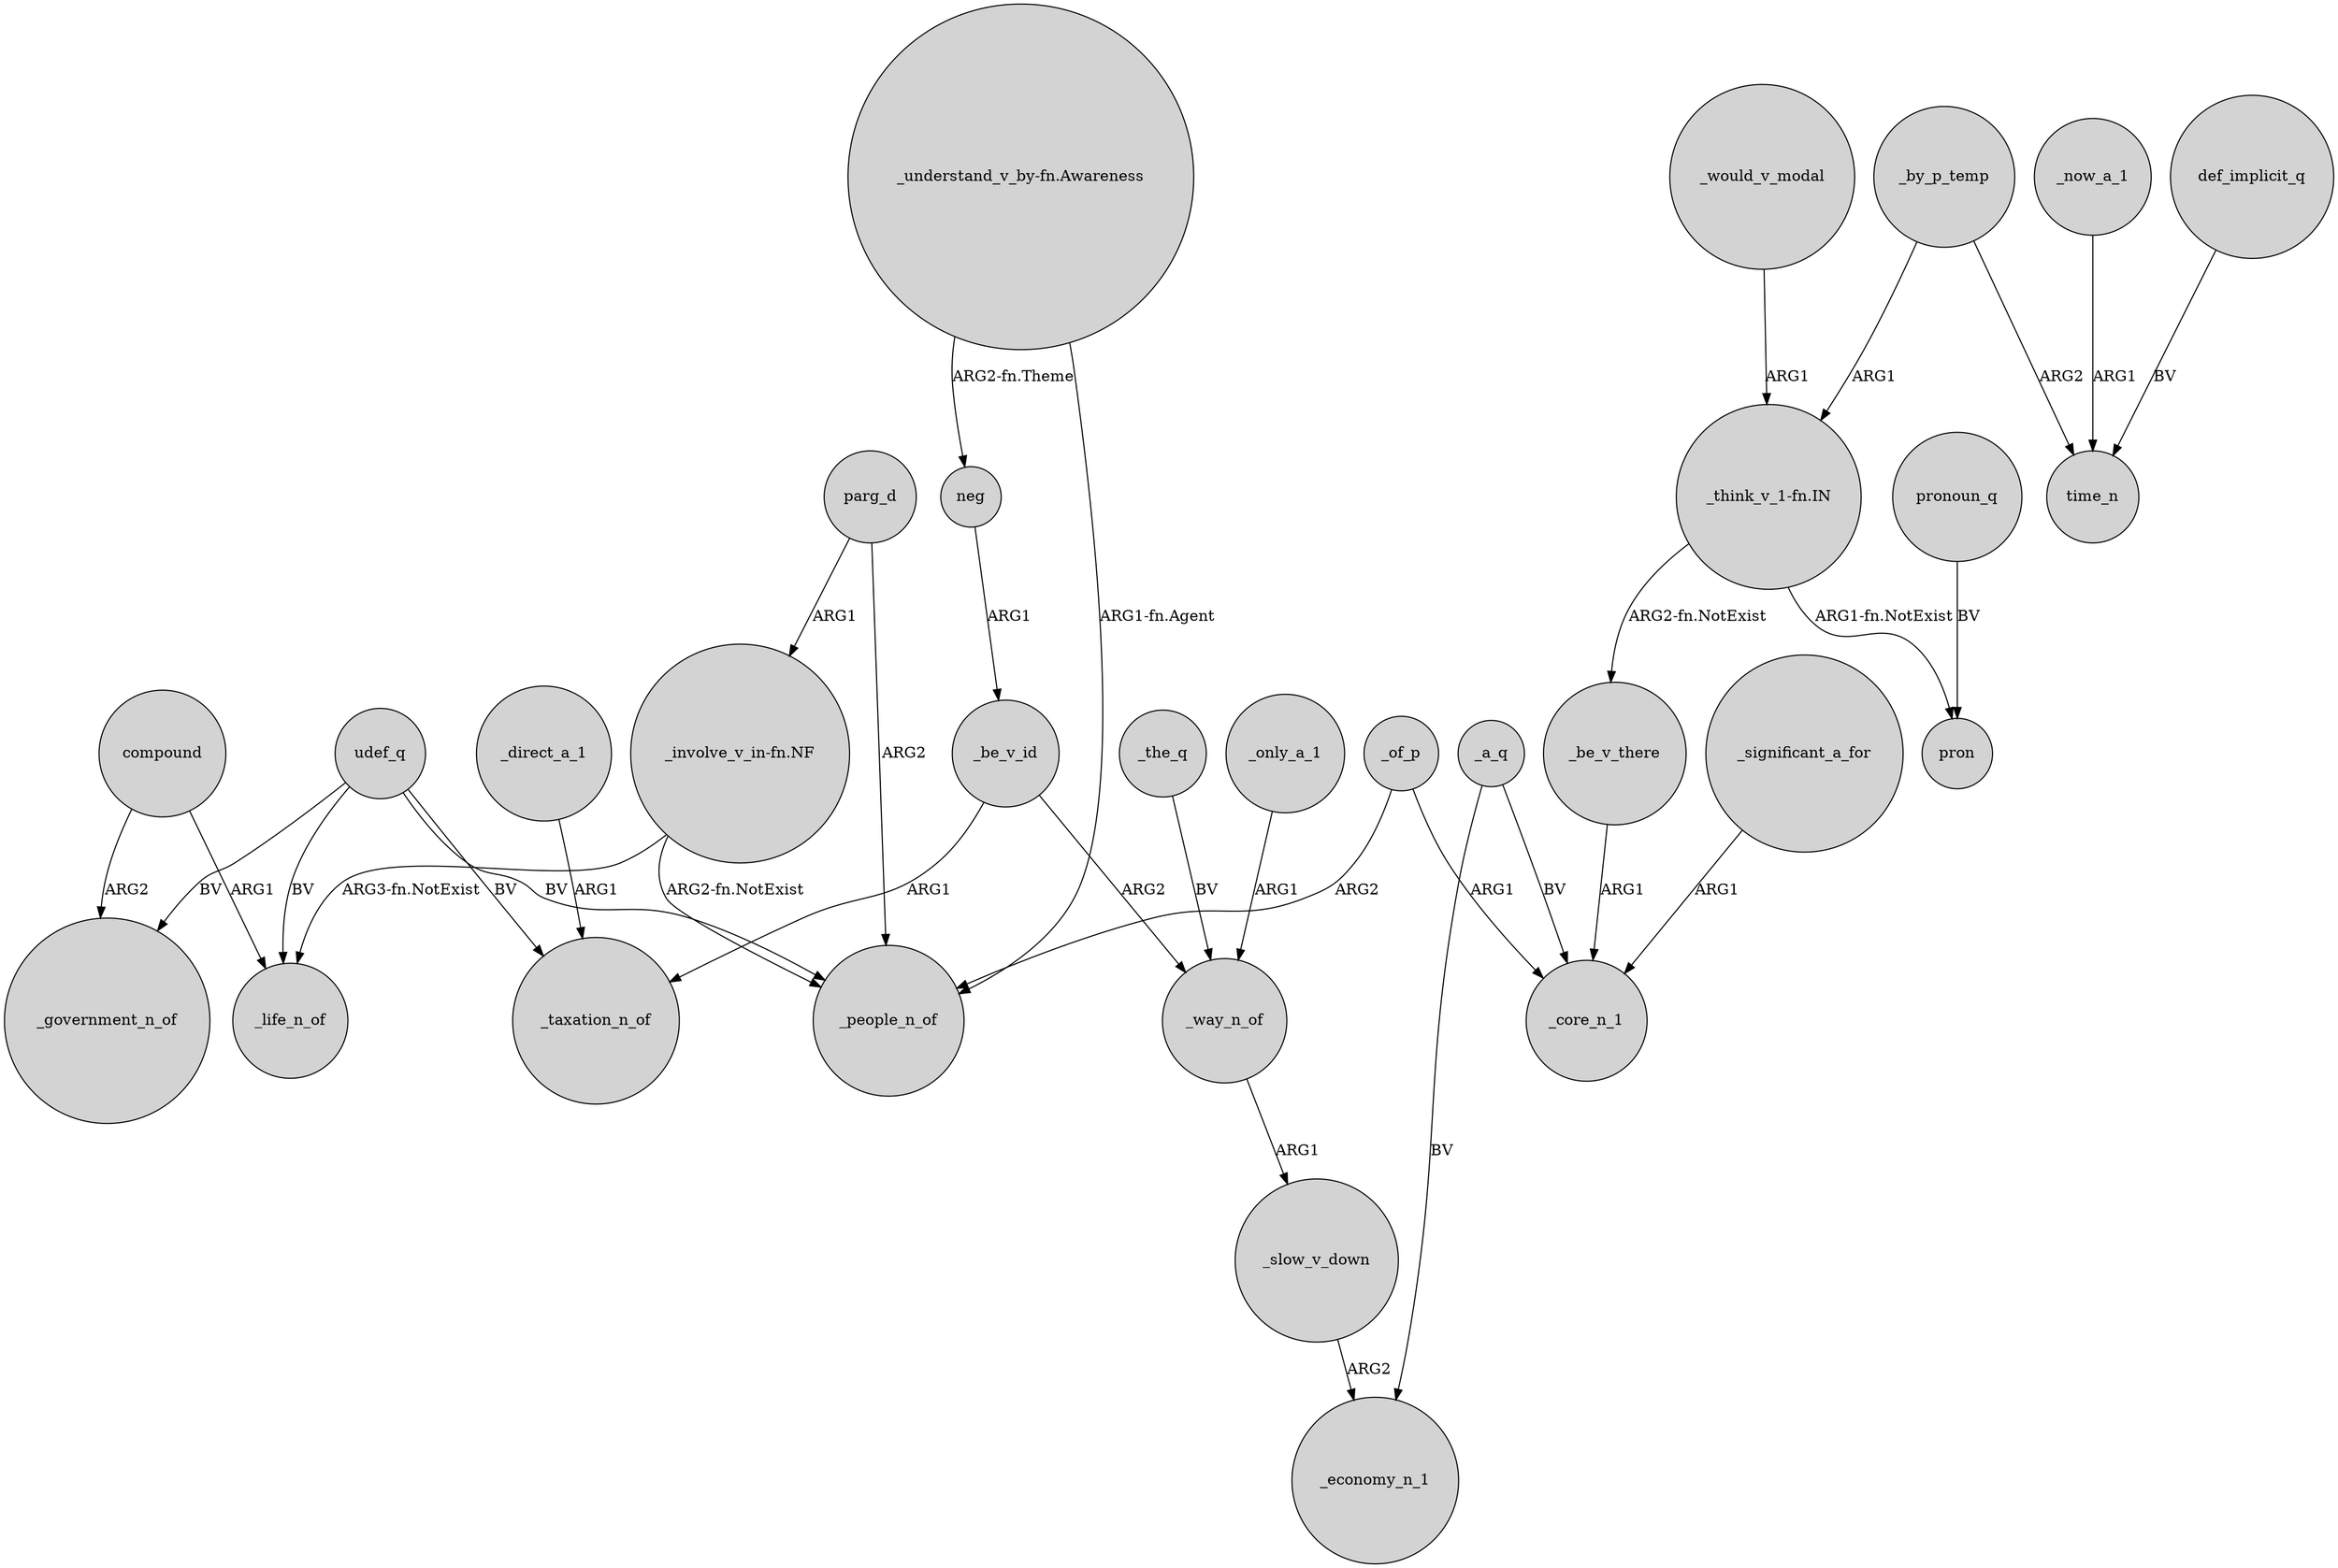 digraph {
	node [shape=circle style=filled]
	compound -> _life_n_of [label=ARG1]
	_a_q -> _core_n_1 [label=BV]
	"_think_v_1-fn.IN" -> pron [label="ARG1-fn.NotExist"]
	compound -> _government_n_of [label=ARG2]
	udef_q -> _government_n_of [label=BV]
	"_understand_v_by-fn.Awareness" -> _people_n_of [label="ARG1-fn.Agent"]
	_slow_v_down -> _economy_n_1 [label=ARG2]
	udef_q -> _life_n_of [label=BV]
	_direct_a_1 -> _taxation_n_of [label=ARG1]
	"_think_v_1-fn.IN" -> _be_v_there [label="ARG2-fn.NotExist"]
	_the_q -> _way_n_of [label=BV]
	_by_p_temp -> "_think_v_1-fn.IN" [label=ARG1]
	_be_v_id -> _way_n_of [label=ARG2]
	_a_q -> _economy_n_1 [label=BV]
	_would_v_modal -> "_think_v_1-fn.IN" [label=ARG1]
	_significant_a_for -> _core_n_1 [label=ARG1]
	udef_q -> _people_n_of [label=BV]
	pronoun_q -> pron [label=BV]
	_of_p -> _people_n_of [label=ARG2]
	_of_p -> _core_n_1 [label=ARG1]
	_way_n_of -> _slow_v_down [label=ARG1]
	_now_a_1 -> time_n [label=ARG1]
	parg_d -> _people_n_of [label=ARG2]
	udef_q -> _taxation_n_of [label=BV]
	"_involve_v_in-fn.NF" -> _people_n_of [label="ARG2-fn.NotExist"]
	neg -> _be_v_id [label=ARG1]
	_be_v_there -> _core_n_1 [label=ARG1]
	_by_p_temp -> time_n [label=ARG2]
	"_understand_v_by-fn.Awareness" -> neg [label="ARG2-fn.Theme"]
	"_involve_v_in-fn.NF" -> _life_n_of [label="ARG3-fn.NotExist"]
	_be_v_id -> _taxation_n_of [label=ARG1]
	_only_a_1 -> _way_n_of [label=ARG1]
	def_implicit_q -> time_n [label=BV]
	parg_d -> "_involve_v_in-fn.NF" [label=ARG1]
}
